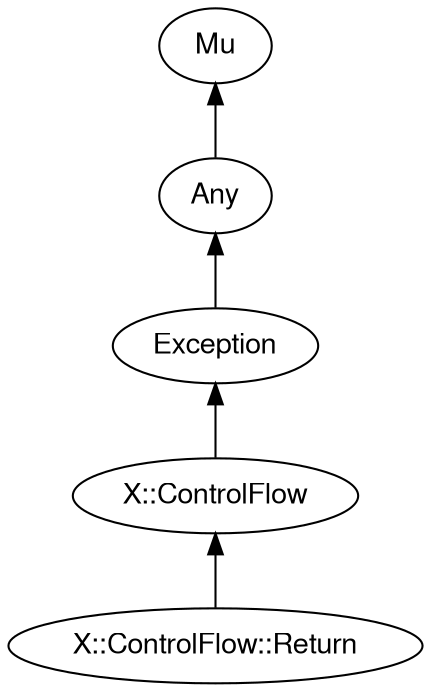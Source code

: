 digraph "raku-type-graph" {
    rankdir=BT;
    splines=polyline;
    overlap=false;

    graph [truecolor=true bgcolor="#FFFFFF"];
    // Types
    "X::ControlFlow::Return" [color="#000000", fontcolor="#000000", href="/type/X::ControlFlow::Return", fontname="FreeSans"];
    "Mu" [color="#000000", fontcolor="#000000", href="/type/Mu", fontname="FreeSans"];
    "Any" [color="#000000", fontcolor="#000000", href="/type/Any", fontname="FreeSans"];
    "Exception" [color="#000000", fontcolor="#000000", href="/type/Exception", fontname="FreeSans"];
    "X::ControlFlow" [color="#000000", fontcolor="#000000", href="/type/X::ControlFlow", fontname="FreeSans"];

    // Superclasses
    "X::ControlFlow::Return" -> "X::ControlFlow" [color="#000000"];
    "Any" -> "Mu" [color="#000000"];
    "Exception" -> "Any" [color="#000000"];
    "X::ControlFlow" -> "Exception" [color="#000000"];

    // Roles
}
